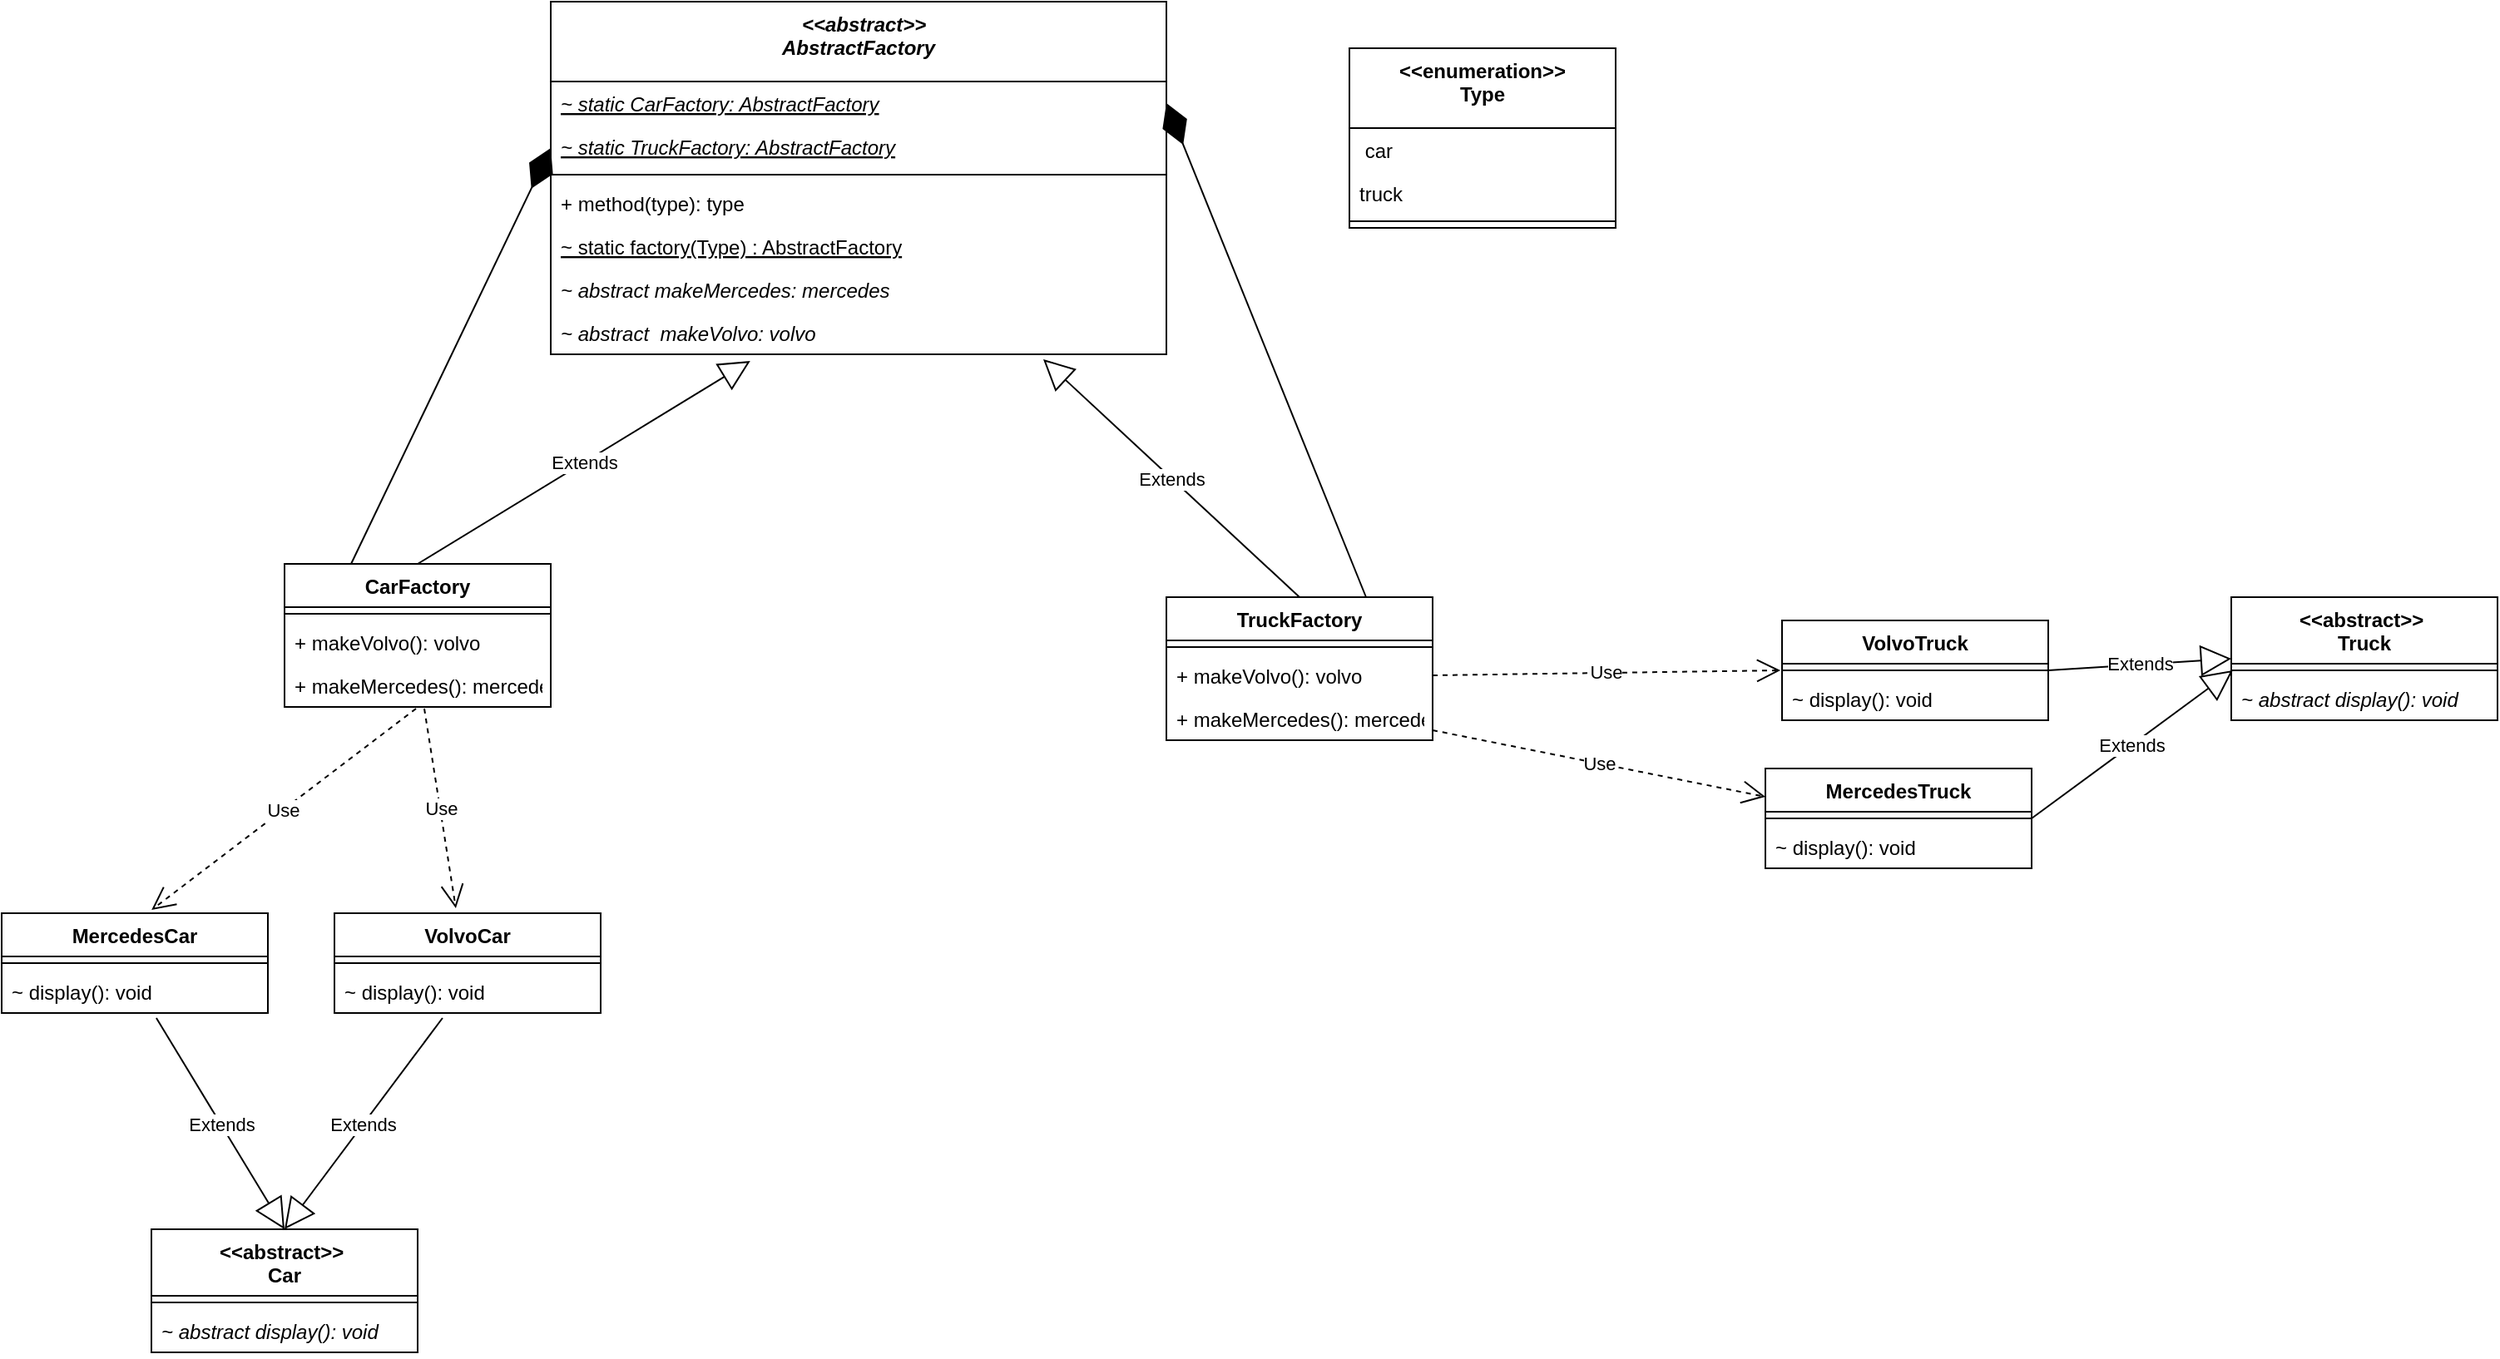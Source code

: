 <mxfile version="28.1.2">
  <diagram id="C5RBs43oDa-KdzZeNtuy" name="Page-1">
    <mxGraphModel dx="3204" dy="1402" grid="1" gridSize="10" guides="1" tooltips="1" connect="1" arrows="1" fold="1" page="1" pageScale="1" pageWidth="827" pageHeight="1169" math="0" shadow="0">
      <root>
        <mxCell id="WIyWlLk6GJQsqaUBKTNV-0" />
        <mxCell id="WIyWlLk6GJQsqaUBKTNV-1" parent="WIyWlLk6GJQsqaUBKTNV-0" />
        <mxCell id="iDu8iYFwx_glWDRskD-V-0" value="TruckFactory" style="swimlane;fontStyle=1;align=center;verticalAlign=top;childLayout=stackLayout;horizontal=1;startSize=26;horizontalStack=0;resizeParent=1;resizeParentMax=0;resizeLast=0;collapsible=1;marginBottom=0;" parent="WIyWlLk6GJQsqaUBKTNV-1" vertex="1">
          <mxGeometry x="420" y="490" width="160" height="86" as="geometry" />
        </mxCell>
        <mxCell id="iDu8iYFwx_glWDRskD-V-2" value="" style="line;strokeWidth=1;fillColor=none;align=left;verticalAlign=middle;spacingTop=-1;spacingLeft=3;spacingRight=3;rotatable=0;labelPosition=right;points=[];portConstraint=eastwest;" parent="iDu8iYFwx_glWDRskD-V-0" vertex="1">
          <mxGeometry y="26" width="160" height="8" as="geometry" />
        </mxCell>
        <mxCell id="iDu8iYFwx_glWDRskD-V-49" value="+ makeVolvo(): volvo" style="text;strokeColor=none;fillColor=none;align=left;verticalAlign=top;spacingLeft=4;spacingRight=4;overflow=hidden;rotatable=0;points=[[0,0.5],[1,0.5]];portConstraint=eastwest;" parent="iDu8iYFwx_glWDRskD-V-0" vertex="1">
          <mxGeometry y="34" width="160" height="26" as="geometry" />
        </mxCell>
        <mxCell id="iDu8iYFwx_glWDRskD-V-3" value="+ makeMercedes(): mercedes" style="text;strokeColor=none;fillColor=none;align=left;verticalAlign=top;spacingLeft=4;spacingRight=4;overflow=hidden;rotatable=0;points=[[0,0.5],[1,0.5]];portConstraint=eastwest;" parent="iDu8iYFwx_glWDRskD-V-0" vertex="1">
          <mxGeometry y="60" width="160" height="26" as="geometry" />
        </mxCell>
        <mxCell id="iDu8iYFwx_glWDRskD-V-4" value="CarFactory" style="swimlane;fontStyle=1;align=center;verticalAlign=top;childLayout=stackLayout;horizontal=1;startSize=26;horizontalStack=0;resizeParent=1;resizeParentMax=0;resizeLast=0;collapsible=1;marginBottom=0;" parent="WIyWlLk6GJQsqaUBKTNV-1" vertex="1">
          <mxGeometry x="-110" y="470" width="160" height="86" as="geometry" />
        </mxCell>
        <mxCell id="iDu8iYFwx_glWDRskD-V-6" value="" style="line;strokeWidth=1;fillColor=none;align=left;verticalAlign=middle;spacingTop=-1;spacingLeft=3;spacingRight=3;rotatable=0;labelPosition=right;points=[];portConstraint=eastwest;" parent="iDu8iYFwx_glWDRskD-V-4" vertex="1">
          <mxGeometry y="26" width="160" height="8" as="geometry" />
        </mxCell>
        <mxCell id="iDu8iYFwx_glWDRskD-V-7" value="+ makeVolvo(): volvo" style="text;strokeColor=none;fillColor=none;align=left;verticalAlign=top;spacingLeft=4;spacingRight=4;overflow=hidden;rotatable=0;points=[[0,0.5],[1,0.5]];portConstraint=eastwest;" parent="iDu8iYFwx_glWDRskD-V-4" vertex="1">
          <mxGeometry y="34" width="160" height="26" as="geometry" />
        </mxCell>
        <mxCell id="iDu8iYFwx_glWDRskD-V-48" value="+ makeMercedes(): mercedes" style="text;strokeColor=none;fillColor=none;align=left;verticalAlign=top;spacingLeft=4;spacingRight=4;overflow=hidden;rotatable=0;points=[[0,0.5],[1,0.5]];portConstraint=eastwest;" parent="iDu8iYFwx_glWDRskD-V-4" vertex="1">
          <mxGeometry y="60" width="160" height="26" as="geometry" />
        </mxCell>
        <mxCell id="iDu8iYFwx_glWDRskD-V-8" value="               &lt;&lt;abstract&gt;&gt;              &#xa;AbstractFactory" style="swimlane;fontStyle=3;align=center;verticalAlign=top;childLayout=stackLayout;horizontal=1;startSize=48;horizontalStack=0;resizeParent=1;resizeParentMax=0;resizeLast=0;collapsible=1;marginBottom=0;" parent="WIyWlLk6GJQsqaUBKTNV-1" vertex="1">
          <mxGeometry x="50" y="132" width="370" height="212" as="geometry" />
        </mxCell>
        <mxCell id="iDu8iYFwx_glWDRskD-V-20" value="~ static CarFactory: AbstractFactory" style="text;strokeColor=none;fillColor=none;align=left;verticalAlign=top;spacingLeft=4;spacingRight=4;overflow=hidden;rotatable=0;points=[[0,0.5],[1,0.5]];portConstraint=eastwest;fontStyle=6" parent="iDu8iYFwx_glWDRskD-V-8" vertex="1">
          <mxGeometry y="48" width="370" height="26" as="geometry" />
        </mxCell>
        <mxCell id="iDu8iYFwx_glWDRskD-V-9" value="~ static TruckFactory: AbstractFactory" style="text;strokeColor=none;fillColor=none;align=left;verticalAlign=top;spacingLeft=4;spacingRight=4;overflow=hidden;rotatable=0;points=[[0,0.5],[1,0.5]];portConstraint=eastwest;fontStyle=6" parent="iDu8iYFwx_glWDRskD-V-8" vertex="1">
          <mxGeometry y="74" width="370" height="26" as="geometry" />
        </mxCell>
        <mxCell id="iDu8iYFwx_glWDRskD-V-10" value="" style="line;strokeWidth=1;fillColor=none;align=left;verticalAlign=middle;spacingTop=-1;spacingLeft=3;spacingRight=3;rotatable=0;labelPosition=right;points=[];portConstraint=eastwest;" parent="iDu8iYFwx_glWDRskD-V-8" vertex="1">
          <mxGeometry y="100" width="370" height="8" as="geometry" />
        </mxCell>
        <mxCell id="iDu8iYFwx_glWDRskD-V-21" value="+ method(type): type" style="text;strokeColor=none;fillColor=none;align=left;verticalAlign=top;spacingLeft=4;spacingRight=4;overflow=hidden;rotatable=0;points=[[0,0.5],[1,0.5]];portConstraint=eastwest;" parent="iDu8iYFwx_glWDRskD-V-8" vertex="1">
          <mxGeometry y="108" width="370" height="26" as="geometry" />
        </mxCell>
        <mxCell id="iDu8iYFwx_glWDRskD-V-22" value="~ static factory(Type) : AbstractFactory" style="text;strokeColor=none;fillColor=none;align=left;verticalAlign=top;spacingLeft=4;spacingRight=4;overflow=hidden;rotatable=0;points=[[0,0.5],[1,0.5]];portConstraint=eastwest;fontStyle=4" parent="iDu8iYFwx_glWDRskD-V-8" vertex="1">
          <mxGeometry y="134" width="370" height="26" as="geometry" />
        </mxCell>
        <mxCell id="iDu8iYFwx_glWDRskD-V-23" value="~ abstract makeMercedes: mercedes" style="text;strokeColor=none;fillColor=none;align=left;verticalAlign=top;spacingLeft=4;spacingRight=4;overflow=hidden;rotatable=0;points=[[0,0.5],[1,0.5]];portConstraint=eastwest;fontStyle=2" parent="iDu8iYFwx_glWDRskD-V-8" vertex="1">
          <mxGeometry y="160" width="370" height="26" as="geometry" />
        </mxCell>
        <mxCell id="iDu8iYFwx_glWDRskD-V-11" value="~ abstract  makeVolvo: volvo" style="text;strokeColor=none;fillColor=none;align=left;verticalAlign=top;spacingLeft=4;spacingRight=4;overflow=hidden;rotatable=0;points=[[0,0.5],[1,0.5]];portConstraint=eastwest;fontStyle=2" parent="iDu8iYFwx_glWDRskD-V-8" vertex="1">
          <mxGeometry y="186" width="370" height="26" as="geometry" />
        </mxCell>
        <mxCell id="iDu8iYFwx_glWDRskD-V-12" value="&lt;&lt;abstract&gt;&gt;  &#xa;Car" style="swimlane;fontStyle=1;align=center;verticalAlign=top;childLayout=stackLayout;horizontal=1;startSize=40;horizontalStack=0;resizeParent=1;resizeParentMax=0;resizeLast=0;collapsible=1;marginBottom=0;" parent="WIyWlLk6GJQsqaUBKTNV-1" vertex="1">
          <mxGeometry x="-190" y="870" width="160" height="74" as="geometry" />
        </mxCell>
        <mxCell id="iDu8iYFwx_glWDRskD-V-14" value="" style="line;strokeWidth=1;fillColor=none;align=left;verticalAlign=middle;spacingTop=-1;spacingLeft=3;spacingRight=3;rotatable=0;labelPosition=right;points=[];portConstraint=eastwest;" parent="iDu8iYFwx_glWDRskD-V-12" vertex="1">
          <mxGeometry y="40" width="160" height="8" as="geometry" />
        </mxCell>
        <mxCell id="iDu8iYFwx_glWDRskD-V-15" value="~ abstract display(): void" style="text;strokeColor=none;fillColor=none;align=left;verticalAlign=top;spacingLeft=4;spacingRight=4;overflow=hidden;rotatable=0;points=[[0,0.5],[1,0.5]];portConstraint=eastwest;fontStyle=2" parent="iDu8iYFwx_glWDRskD-V-12" vertex="1">
          <mxGeometry y="48" width="160" height="26" as="geometry" />
        </mxCell>
        <mxCell id="iDu8iYFwx_glWDRskD-V-24" value="Extends" style="endArrow=block;endSize=16;endFill=0;html=1;rounded=0;entryX=0.8;entryY=1.115;entryDx=0;entryDy=0;entryPerimeter=0;exitX=0.5;exitY=0;exitDx=0;exitDy=0;" parent="WIyWlLk6GJQsqaUBKTNV-1" source="iDu8iYFwx_glWDRskD-V-0" target="iDu8iYFwx_glWDRskD-V-11" edge="1">
          <mxGeometry width="160" relative="1" as="geometry">
            <mxPoint x="560" y="460" as="sourcePoint" />
            <mxPoint x="720" y="460" as="targetPoint" />
          </mxGeometry>
        </mxCell>
        <mxCell id="iDu8iYFwx_glWDRskD-V-25" value="Extends" style="endArrow=block;endSize=16;endFill=0;html=1;rounded=0;exitX=0.5;exitY=0;exitDx=0;exitDy=0;entryX=0.324;entryY=1.154;entryDx=0;entryDy=0;entryPerimeter=0;" parent="WIyWlLk6GJQsqaUBKTNV-1" source="iDu8iYFwx_glWDRskD-V-4" target="iDu8iYFwx_glWDRskD-V-11" edge="1">
          <mxGeometry width="160" relative="1" as="geometry">
            <mxPoint x="140" y="400" as="sourcePoint" />
            <mxPoint x="300" y="400" as="targetPoint" />
          </mxGeometry>
        </mxCell>
        <mxCell id="iDu8iYFwx_glWDRskD-V-26" value="" style="endArrow=diamondThin;endFill=1;endSize=24;html=1;rounded=0;entryX=1;entryY=0.5;entryDx=0;entryDy=0;exitX=0.75;exitY=0;exitDx=0;exitDy=0;" parent="WIyWlLk6GJQsqaUBKTNV-1" source="iDu8iYFwx_glWDRskD-V-0" target="iDu8iYFwx_glWDRskD-V-20" edge="1">
          <mxGeometry width="160" relative="1" as="geometry">
            <mxPoint x="570" y="193" as="sourcePoint" />
            <mxPoint x="700" y="270" as="targetPoint" />
          </mxGeometry>
        </mxCell>
        <mxCell id="iDu8iYFwx_glWDRskD-V-27" value="" style="endArrow=diamondThin;endFill=1;endSize=24;html=1;rounded=0;exitX=0.25;exitY=0;exitDx=0;exitDy=0;" parent="WIyWlLk6GJQsqaUBKTNV-1" source="iDu8iYFwx_glWDRskD-V-4" edge="1">
          <mxGeometry width="160" relative="1" as="geometry">
            <mxPoint x="-110" y="220" as="sourcePoint" />
            <mxPoint x="50" y="220" as="targetPoint" />
          </mxGeometry>
        </mxCell>
        <mxCell id="iDu8iYFwx_glWDRskD-V-28" value="&lt;&lt;abstract&gt;&gt;  &#xa;Truck" style="swimlane;fontStyle=1;align=center;verticalAlign=top;childLayout=stackLayout;horizontal=1;startSize=40;horizontalStack=0;resizeParent=1;resizeParentMax=0;resizeLast=0;collapsible=1;marginBottom=0;" parent="WIyWlLk6GJQsqaUBKTNV-1" vertex="1">
          <mxGeometry x="1060" y="490" width="160" height="74" as="geometry" />
        </mxCell>
        <mxCell id="iDu8iYFwx_glWDRskD-V-29" value="" style="line;strokeWidth=1;fillColor=none;align=left;verticalAlign=middle;spacingTop=-1;spacingLeft=3;spacingRight=3;rotatable=0;labelPosition=right;points=[];portConstraint=eastwest;" parent="iDu8iYFwx_glWDRskD-V-28" vertex="1">
          <mxGeometry y="40" width="160" height="8" as="geometry" />
        </mxCell>
        <mxCell id="iDu8iYFwx_glWDRskD-V-30" value="~ abstract display(): void" style="text;strokeColor=none;fillColor=none;align=left;verticalAlign=top;spacingLeft=4;spacingRight=4;overflow=hidden;rotatable=0;points=[[0,0.5],[1,0.5]];portConstraint=eastwest;fontStyle=2" parent="iDu8iYFwx_glWDRskD-V-28" vertex="1">
          <mxGeometry y="48" width="160" height="26" as="geometry" />
        </mxCell>
        <mxCell id="iDu8iYFwx_glWDRskD-V-31" value="VolvoTruck" style="swimlane;fontStyle=1;align=center;verticalAlign=top;childLayout=stackLayout;horizontal=1;startSize=26;horizontalStack=0;resizeParent=1;resizeParentMax=0;resizeLast=0;collapsible=1;marginBottom=0;" parent="WIyWlLk6GJQsqaUBKTNV-1" vertex="1">
          <mxGeometry x="790" y="504" width="160" height="60" as="geometry" />
        </mxCell>
        <mxCell id="iDu8iYFwx_glWDRskD-V-33" value="" style="line;strokeWidth=1;fillColor=none;align=left;verticalAlign=middle;spacingTop=-1;spacingLeft=3;spacingRight=3;rotatable=0;labelPosition=right;points=[];portConstraint=eastwest;" parent="iDu8iYFwx_glWDRskD-V-31" vertex="1">
          <mxGeometry y="26" width="160" height="8" as="geometry" />
        </mxCell>
        <mxCell id="iDu8iYFwx_glWDRskD-V-34" value="~ display(): void" style="text;strokeColor=none;fillColor=none;align=left;verticalAlign=top;spacingLeft=4;spacingRight=4;overflow=hidden;rotatable=0;points=[[0,0.5],[1,0.5]];portConstraint=eastwest;" parent="iDu8iYFwx_glWDRskD-V-31" vertex="1">
          <mxGeometry y="34" width="160" height="26" as="geometry" />
        </mxCell>
        <mxCell id="iDu8iYFwx_glWDRskD-V-35" value="Extends" style="endArrow=block;endSize=16;endFill=0;html=1;rounded=0;entryX=0;entryY=0.5;entryDx=0;entryDy=0;" parent="WIyWlLk6GJQsqaUBKTNV-1" target="iDu8iYFwx_glWDRskD-V-28" edge="1">
          <mxGeometry x="0.003" width="160" relative="1" as="geometry">
            <mxPoint x="950" y="534" as="sourcePoint" />
            <mxPoint x="340" y="950" as="targetPoint" />
            <mxPoint as="offset" />
          </mxGeometry>
        </mxCell>
        <mxCell id="iDu8iYFwx_glWDRskD-V-36" value="MercedesTruck" style="swimlane;fontStyle=1;align=center;verticalAlign=top;childLayout=stackLayout;horizontal=1;startSize=26;horizontalStack=0;resizeParent=1;resizeParentMax=0;resizeLast=0;collapsible=1;marginBottom=0;" parent="WIyWlLk6GJQsqaUBKTNV-1" vertex="1">
          <mxGeometry x="780" y="593" width="160" height="60" as="geometry" />
        </mxCell>
        <mxCell id="iDu8iYFwx_glWDRskD-V-37" value="" style="line;strokeWidth=1;fillColor=none;align=left;verticalAlign=middle;spacingTop=-1;spacingLeft=3;spacingRight=3;rotatable=0;labelPosition=right;points=[];portConstraint=eastwest;" parent="iDu8iYFwx_glWDRskD-V-36" vertex="1">
          <mxGeometry y="26" width="160" height="8" as="geometry" />
        </mxCell>
        <mxCell id="iDu8iYFwx_glWDRskD-V-38" value="~ display(): void" style="text;strokeColor=none;fillColor=none;align=left;verticalAlign=top;spacingLeft=4;spacingRight=4;overflow=hidden;rotatable=0;points=[[0,0.5],[1,0.5]];portConstraint=eastwest;" parent="iDu8iYFwx_glWDRskD-V-36" vertex="1">
          <mxGeometry y="34" width="160" height="26" as="geometry" />
        </mxCell>
        <mxCell id="iDu8iYFwx_glWDRskD-V-39" value="Extends" style="endArrow=block;endSize=16;endFill=0;html=1;rounded=0;exitX=1;exitY=0.5;exitDx=0;exitDy=0;entryX=0.006;entryY=-0.154;entryDx=0;entryDy=0;entryPerimeter=0;" parent="WIyWlLk6GJQsqaUBKTNV-1" source="iDu8iYFwx_glWDRskD-V-36" target="iDu8iYFwx_glWDRskD-V-30" edge="1">
          <mxGeometry width="160" relative="1" as="geometry">
            <mxPoint x="230" y="980" as="sourcePoint" />
            <mxPoint x="256.96" y="903.012" as="targetPoint" />
          </mxGeometry>
        </mxCell>
        <mxCell id="iDu8iYFwx_glWDRskD-V-40" value="VolvoCar" style="swimlane;fontStyle=1;align=center;verticalAlign=top;childLayout=stackLayout;horizontal=1;startSize=26;horizontalStack=0;resizeParent=1;resizeParentMax=0;resizeLast=0;collapsible=1;marginBottom=0;" parent="WIyWlLk6GJQsqaUBKTNV-1" vertex="1">
          <mxGeometry x="-80" y="680" width="160" height="60" as="geometry" />
        </mxCell>
        <mxCell id="iDu8iYFwx_glWDRskD-V-41" value="" style="line;strokeWidth=1;fillColor=none;align=left;verticalAlign=middle;spacingTop=-1;spacingLeft=3;spacingRight=3;rotatable=0;labelPosition=right;points=[];portConstraint=eastwest;" parent="iDu8iYFwx_glWDRskD-V-40" vertex="1">
          <mxGeometry y="26" width="160" height="8" as="geometry" />
        </mxCell>
        <mxCell id="iDu8iYFwx_glWDRskD-V-42" value="~ display(): void" style="text;strokeColor=none;fillColor=none;align=left;verticalAlign=top;spacingLeft=4;spacingRight=4;overflow=hidden;rotatable=0;points=[[0,0.5],[1,0.5]];portConstraint=eastwest;" parent="iDu8iYFwx_glWDRskD-V-40" vertex="1">
          <mxGeometry y="34" width="160" height="26" as="geometry" />
        </mxCell>
        <mxCell id="iDu8iYFwx_glWDRskD-V-43" value="MercedesCar" style="swimlane;fontStyle=1;align=center;verticalAlign=top;childLayout=stackLayout;horizontal=1;startSize=26;horizontalStack=0;resizeParent=1;resizeParentMax=0;resizeLast=0;collapsible=1;marginBottom=0;" parent="WIyWlLk6GJQsqaUBKTNV-1" vertex="1">
          <mxGeometry x="-280" y="680" width="160" height="60" as="geometry" />
        </mxCell>
        <mxCell id="iDu8iYFwx_glWDRskD-V-44" value="" style="line;strokeWidth=1;fillColor=none;align=left;verticalAlign=middle;spacingTop=-1;spacingLeft=3;spacingRight=3;rotatable=0;labelPosition=right;points=[];portConstraint=eastwest;" parent="iDu8iYFwx_glWDRskD-V-43" vertex="1">
          <mxGeometry y="26" width="160" height="8" as="geometry" />
        </mxCell>
        <mxCell id="iDu8iYFwx_glWDRskD-V-45" value="~ display(): void" style="text;strokeColor=none;fillColor=none;align=left;verticalAlign=top;spacingLeft=4;spacingRight=4;overflow=hidden;rotatable=0;points=[[0,0.5],[1,0.5]];portConstraint=eastwest;" parent="iDu8iYFwx_glWDRskD-V-43" vertex="1">
          <mxGeometry y="34" width="160" height="26" as="geometry" />
        </mxCell>
        <mxCell id="iDu8iYFwx_glWDRskD-V-46" value="Extends" style="endArrow=block;endSize=16;endFill=0;html=1;rounded=0;exitX=0.406;exitY=1.115;exitDx=0;exitDy=0;entryX=0.5;entryY=0;entryDx=0;entryDy=0;exitPerimeter=0;" parent="WIyWlLk6GJQsqaUBKTNV-1" source="iDu8iYFwx_glWDRskD-V-42" target="iDu8iYFwx_glWDRskD-V-12" edge="1">
          <mxGeometry width="160" relative="1" as="geometry">
            <mxPoint x="834" y="747.01" as="sourcePoint" />
            <mxPoint x="720" y="671.998" as="targetPoint" />
          </mxGeometry>
        </mxCell>
        <mxCell id="iDu8iYFwx_glWDRskD-V-47" value="Extends" style="endArrow=block;endSize=16;endFill=0;html=1;rounded=0;exitX=0.581;exitY=1.115;exitDx=0;exitDy=0;entryX=0.5;entryY=0;entryDx=0;entryDy=0;exitPerimeter=0;" parent="WIyWlLk6GJQsqaUBKTNV-1" source="iDu8iYFwx_glWDRskD-V-45" target="iDu8iYFwx_glWDRskD-V-12" edge="1">
          <mxGeometry width="160" relative="1" as="geometry">
            <mxPoint x="804" y="782" as="sourcePoint" />
            <mxPoint x="690" y="706.988" as="targetPoint" />
          </mxGeometry>
        </mxCell>
        <mxCell id="iDu8iYFwx_glWDRskD-V-50" value="Use" style="endArrow=open;endSize=12;dashed=1;html=1;rounded=0;exitX=0.525;exitY=1.038;exitDx=0;exitDy=0;entryX=0.456;entryY=-0.05;entryDx=0;entryDy=0;entryPerimeter=0;exitPerimeter=0;" parent="WIyWlLk6GJQsqaUBKTNV-1" source="iDu8iYFwx_glWDRskD-V-48" target="iDu8iYFwx_glWDRskD-V-40" edge="1">
          <mxGeometry x="0.001" width="160" relative="1" as="geometry">
            <mxPoint x="160" y="600" as="sourcePoint" />
            <mxPoint x="320" y="600" as="targetPoint" />
            <mxPoint as="offset" />
          </mxGeometry>
        </mxCell>
        <mxCell id="iDu8iYFwx_glWDRskD-V-53" value="Use" style="endArrow=open;endSize=12;dashed=1;html=1;rounded=0;" parent="WIyWlLk6GJQsqaUBKTNV-1" edge="1">
          <mxGeometry width="160" relative="1" as="geometry">
            <mxPoint x="580" y="570" as="sourcePoint" />
            <mxPoint x="780" y="610" as="targetPoint" />
          </mxGeometry>
        </mxCell>
        <mxCell id="iDu8iYFwx_glWDRskD-V-55" value="&lt;&lt;enumeration&gt;&gt; &#xa;Type" style="swimlane;fontStyle=1;align=center;verticalAlign=top;childLayout=stackLayout;horizontal=1;startSize=48;horizontalStack=0;resizeParent=1;resizeParentMax=0;resizeLast=0;collapsible=1;marginBottom=0;" parent="WIyWlLk6GJQsqaUBKTNV-1" vertex="1">
          <mxGeometry x="530" y="160" width="160" height="108" as="geometry" />
        </mxCell>
        <mxCell id="iDu8iYFwx_glWDRskD-V-59" value=" car" style="text;strokeColor=none;fillColor=none;align=left;verticalAlign=top;spacingLeft=4;spacingRight=4;overflow=hidden;rotatable=0;points=[[0,0.5],[1,0.5]];portConstraint=eastwest;" parent="iDu8iYFwx_glWDRskD-V-55" vertex="1">
          <mxGeometry y="48" width="160" height="26" as="geometry" />
        </mxCell>
        <mxCell id="iDu8iYFwx_glWDRskD-V-56" value="truck" style="text;strokeColor=none;fillColor=none;align=left;verticalAlign=top;spacingLeft=4;spacingRight=4;overflow=hidden;rotatable=0;points=[[0,0.5],[1,0.5]];portConstraint=eastwest;" parent="iDu8iYFwx_glWDRskD-V-55" vertex="1">
          <mxGeometry y="74" width="160" height="26" as="geometry" />
        </mxCell>
        <mxCell id="iDu8iYFwx_glWDRskD-V-57" value="" style="line;strokeWidth=1;fillColor=none;align=left;verticalAlign=middle;spacingTop=-1;spacingLeft=3;spacingRight=3;rotatable=0;labelPosition=right;points=[];portConstraint=eastwest;" parent="iDu8iYFwx_glWDRskD-V-55" vertex="1">
          <mxGeometry y="100" width="160" height="8" as="geometry" />
        </mxCell>
        <mxCell id="2Pj55_0TyERN2jZ6KVzz-0" value="Use" style="endArrow=open;endSize=12;dashed=1;html=1;rounded=0;exitX=1;exitY=0.5;exitDx=0;exitDy=0;entryX=-0.006;entryY=-0.154;entryDx=0;entryDy=0;entryPerimeter=0;" edge="1" parent="WIyWlLk6GJQsqaUBKTNV-1" source="iDu8iYFwx_glWDRskD-V-49" target="iDu8iYFwx_glWDRskD-V-34">
          <mxGeometry width="160" relative="1" as="geometry">
            <mxPoint x="510" y="720" as="sourcePoint" />
            <mxPoint x="800" y="530" as="targetPoint" />
            <Array as="points" />
          </mxGeometry>
        </mxCell>
        <mxCell id="2Pj55_0TyERN2jZ6KVzz-1" value="Use" style="endArrow=open;endSize=12;dashed=1;html=1;rounded=0;exitX=0.494;exitY=1.038;exitDx=0;exitDy=0;entryX=0.563;entryY=-0.033;entryDx=0;entryDy=0;entryPerimeter=0;exitPerimeter=0;" edge="1" parent="WIyWlLk6GJQsqaUBKTNV-1" source="iDu8iYFwx_glWDRskD-V-48" target="iDu8iYFwx_glWDRskD-V-43">
          <mxGeometry width="160" relative="1" as="geometry">
            <mxPoint x="109" y="630" as="sourcePoint" />
            <mxPoint x="-20" y="832" as="targetPoint" />
          </mxGeometry>
        </mxCell>
      </root>
    </mxGraphModel>
  </diagram>
</mxfile>
